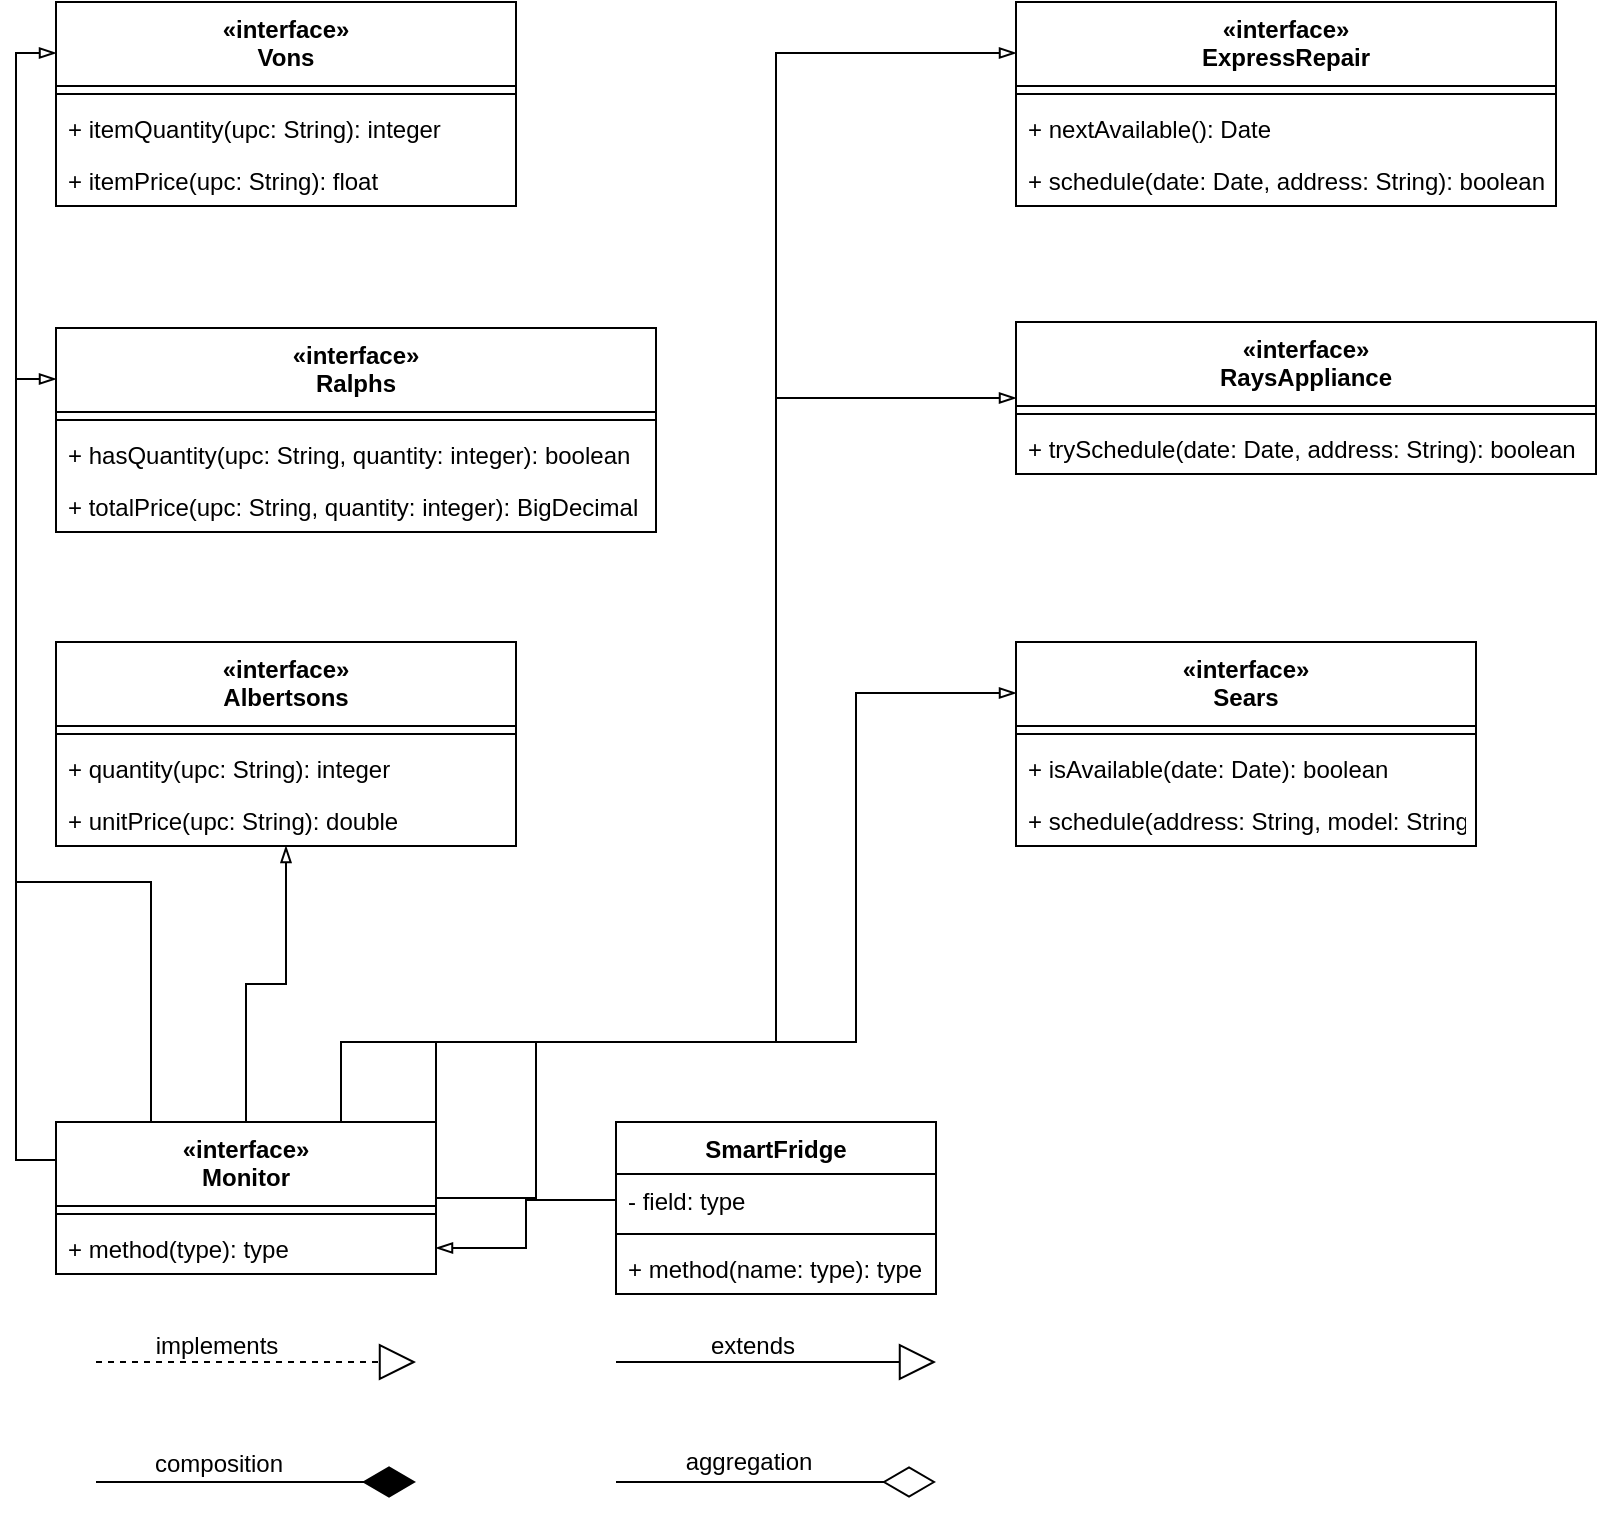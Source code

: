 <mxfile version="12.4.1" type="github" pages="2">
  <diagram id="z9E2HfaiViPVtJKLez_Z" name="ClassDiagram_SmartFridge">
    <mxGraphModel dx="2241" dy="836" grid="1" gridSize="10" guides="1" tooltips="1" connect="1" arrows="1" fold="1" page="1" pageScale="1" pageWidth="850" pageHeight="1100" math="0" shadow="0">
      <root>
        <mxCell id="0"/>
        <mxCell id="1" parent="0"/>
        <mxCell id="-ig6XEDNGkgXrQry_GE1-1" value="«interface»&#xa;Vons" style="swimlane;fontStyle=1;align=center;verticalAlign=top;childLayout=stackLayout;horizontal=1;startSize=42;horizontalStack=0;resizeParent=1;resizeParentMax=0;resizeLast=0;collapsible=1;marginBottom=0;" vertex="1" parent="1">
          <mxGeometry width="230" height="102" as="geometry"/>
        </mxCell>
        <mxCell id="-ig6XEDNGkgXrQry_GE1-2" value="" style="line;strokeWidth=1;fillColor=none;align=left;verticalAlign=middle;spacingTop=-1;spacingLeft=3;spacingRight=3;rotatable=0;labelPosition=right;points=[];portConstraint=eastwest;" vertex="1" parent="-ig6XEDNGkgXrQry_GE1-1">
          <mxGeometry y="42" width="230" height="8" as="geometry"/>
        </mxCell>
        <mxCell id="-ig6XEDNGkgXrQry_GE1-3" value="+ itemQuantity(upc: String): integer" style="text;strokeColor=none;fillColor=none;align=left;verticalAlign=top;spacingLeft=4;spacingRight=4;overflow=hidden;rotatable=0;points=[[0,0.5],[1,0.5]];portConstraint=eastwest;" vertex="1" parent="-ig6XEDNGkgXrQry_GE1-1">
          <mxGeometry y="50" width="230" height="26" as="geometry"/>
        </mxCell>
        <mxCell id="-ig6XEDNGkgXrQry_GE1-4" value="+ itemPrice(upc: String): float" style="text;strokeColor=none;fillColor=none;align=left;verticalAlign=top;spacingLeft=4;spacingRight=4;overflow=hidden;rotatable=0;points=[[0,0.5],[1,0.5]];portConstraint=eastwest;" vertex="1" parent="-ig6XEDNGkgXrQry_GE1-1">
          <mxGeometry y="76" width="230" height="26" as="geometry"/>
        </mxCell>
        <mxCell id="-ig6XEDNGkgXrQry_GE1-5" value="«interface»&#xa;ExpressRepair" style="swimlane;fontStyle=1;align=center;verticalAlign=top;childLayout=stackLayout;horizontal=1;startSize=42;horizontalStack=0;resizeParent=1;resizeParentMax=0;resizeLast=0;collapsible=1;marginBottom=0;" vertex="1" parent="1">
          <mxGeometry x="480" width="270" height="102" as="geometry"/>
        </mxCell>
        <mxCell id="-ig6XEDNGkgXrQry_GE1-6" value="" style="line;strokeWidth=1;fillColor=none;align=left;verticalAlign=middle;spacingTop=-1;spacingLeft=3;spacingRight=3;rotatable=0;labelPosition=right;points=[];portConstraint=eastwest;" vertex="1" parent="-ig6XEDNGkgXrQry_GE1-5">
          <mxGeometry y="42" width="270" height="8" as="geometry"/>
        </mxCell>
        <mxCell id="-ig6XEDNGkgXrQry_GE1-7" value="+ nextAvailable(): Date" style="text;strokeColor=none;fillColor=none;align=left;verticalAlign=top;spacingLeft=4;spacingRight=4;overflow=hidden;rotatable=0;points=[[0,0.5],[1,0.5]];portConstraint=eastwest;" vertex="1" parent="-ig6XEDNGkgXrQry_GE1-5">
          <mxGeometry y="50" width="270" height="26" as="geometry"/>
        </mxCell>
        <mxCell id="-ig6XEDNGkgXrQry_GE1-8" value="+ schedule(date: Date, address: String): boolean" style="text;strokeColor=none;fillColor=none;align=left;verticalAlign=top;spacingLeft=4;spacingRight=4;overflow=hidden;rotatable=0;points=[[0,0.5],[1,0.5]];portConstraint=eastwest;" vertex="1" parent="-ig6XEDNGkgXrQry_GE1-5">
          <mxGeometry y="76" width="270" height="26" as="geometry"/>
        </mxCell>
        <mxCell id="-ig6XEDNGkgXrQry_GE1-9" value="«interface»&#xa;Sears" style="swimlane;fontStyle=1;align=center;verticalAlign=top;childLayout=stackLayout;horizontal=1;startSize=42;horizontalStack=0;resizeParent=1;resizeParentMax=0;resizeLast=0;collapsible=1;marginBottom=0;" vertex="1" parent="1">
          <mxGeometry x="480" y="320" width="230" height="102" as="geometry"/>
        </mxCell>
        <mxCell id="-ig6XEDNGkgXrQry_GE1-10" value="" style="line;strokeWidth=1;fillColor=none;align=left;verticalAlign=middle;spacingTop=-1;spacingLeft=3;spacingRight=3;rotatable=0;labelPosition=right;points=[];portConstraint=eastwest;" vertex="1" parent="-ig6XEDNGkgXrQry_GE1-9">
          <mxGeometry y="42" width="230" height="8" as="geometry"/>
        </mxCell>
        <mxCell id="-ig6XEDNGkgXrQry_GE1-11" value="+ isAvailable(date: Date): boolean" style="text;strokeColor=none;fillColor=none;align=left;verticalAlign=top;spacingLeft=4;spacingRight=4;overflow=hidden;rotatable=0;points=[[0,0.5],[1,0.5]];portConstraint=eastwest;" vertex="1" parent="-ig6XEDNGkgXrQry_GE1-9">
          <mxGeometry y="50" width="230" height="26" as="geometry"/>
        </mxCell>
        <mxCell id="-ig6XEDNGkgXrQry_GE1-12" value="+ schedule(address: String, model: String, date: Date)" style="text;strokeColor=none;fillColor=none;align=left;verticalAlign=top;spacingLeft=4;spacingRight=4;overflow=hidden;rotatable=0;points=[[0,0.5],[1,0.5]];portConstraint=eastwest;" vertex="1" parent="-ig6XEDNGkgXrQry_GE1-9">
          <mxGeometry y="76" width="230" height="26" as="geometry"/>
        </mxCell>
        <mxCell id="-ig6XEDNGkgXrQry_GE1-13" value="«interface»&#xa;RaysAppliance" style="swimlane;fontStyle=1;align=center;verticalAlign=top;childLayout=stackLayout;horizontal=1;startSize=42;horizontalStack=0;resizeParent=1;resizeParentMax=0;resizeLast=0;collapsible=1;marginBottom=0;" vertex="1" parent="1">
          <mxGeometry x="480" y="160" width="290" height="76" as="geometry"/>
        </mxCell>
        <mxCell id="-ig6XEDNGkgXrQry_GE1-14" value="" style="line;strokeWidth=1;fillColor=none;align=left;verticalAlign=middle;spacingTop=-1;spacingLeft=3;spacingRight=3;rotatable=0;labelPosition=right;points=[];portConstraint=eastwest;" vertex="1" parent="-ig6XEDNGkgXrQry_GE1-13">
          <mxGeometry y="42" width="290" height="8" as="geometry"/>
        </mxCell>
        <mxCell id="-ig6XEDNGkgXrQry_GE1-15" value="+ trySchedule(date: Date, address: String): boolean" style="text;strokeColor=none;fillColor=none;align=left;verticalAlign=top;spacingLeft=4;spacingRight=4;overflow=hidden;rotatable=0;points=[[0,0.5],[1,0.5]];portConstraint=eastwest;" vertex="1" parent="-ig6XEDNGkgXrQry_GE1-13">
          <mxGeometry y="50" width="290" height="26" as="geometry"/>
        </mxCell>
        <mxCell id="-ig6XEDNGkgXrQry_GE1-16" value="«interface»&#xa;Albertsons" style="swimlane;fontStyle=1;align=center;verticalAlign=top;childLayout=stackLayout;horizontal=1;startSize=42;horizontalStack=0;resizeParent=1;resizeParentMax=0;resizeLast=0;collapsible=1;marginBottom=0;" vertex="1" parent="1">
          <mxGeometry y="320" width="230" height="102" as="geometry"/>
        </mxCell>
        <mxCell id="-ig6XEDNGkgXrQry_GE1-17" value="" style="line;strokeWidth=1;fillColor=none;align=left;verticalAlign=middle;spacingTop=-1;spacingLeft=3;spacingRight=3;rotatable=0;labelPosition=right;points=[];portConstraint=eastwest;" vertex="1" parent="-ig6XEDNGkgXrQry_GE1-16">
          <mxGeometry y="42" width="230" height="8" as="geometry"/>
        </mxCell>
        <mxCell id="-ig6XEDNGkgXrQry_GE1-18" value="+ quantity(upc: String): integer" style="text;strokeColor=none;fillColor=none;align=left;verticalAlign=top;spacingLeft=4;spacingRight=4;overflow=hidden;rotatable=0;points=[[0,0.5],[1,0.5]];portConstraint=eastwest;" vertex="1" parent="-ig6XEDNGkgXrQry_GE1-16">
          <mxGeometry y="50" width="230" height="26" as="geometry"/>
        </mxCell>
        <mxCell id="-ig6XEDNGkgXrQry_GE1-19" value="+ unitPrice(upc: String): double" style="text;strokeColor=none;fillColor=none;align=left;verticalAlign=top;spacingLeft=4;spacingRight=4;overflow=hidden;rotatable=0;points=[[0,0.5],[1,0.5]];portConstraint=eastwest;" vertex="1" parent="-ig6XEDNGkgXrQry_GE1-16">
          <mxGeometry y="76" width="230" height="26" as="geometry"/>
        </mxCell>
        <mxCell id="-ig6XEDNGkgXrQry_GE1-20" value="«interface»&#xa;Ralphs" style="swimlane;fontStyle=1;align=center;verticalAlign=top;childLayout=stackLayout;horizontal=1;startSize=42;horizontalStack=0;resizeParent=1;resizeParentMax=0;resizeLast=0;collapsible=1;marginBottom=0;" vertex="1" parent="1">
          <mxGeometry y="163" width="300" height="102" as="geometry"/>
        </mxCell>
        <mxCell id="-ig6XEDNGkgXrQry_GE1-21" value="" style="line;strokeWidth=1;fillColor=none;align=left;verticalAlign=middle;spacingTop=-1;spacingLeft=3;spacingRight=3;rotatable=0;labelPosition=right;points=[];portConstraint=eastwest;" vertex="1" parent="-ig6XEDNGkgXrQry_GE1-20">
          <mxGeometry y="42" width="300" height="8" as="geometry"/>
        </mxCell>
        <mxCell id="-ig6XEDNGkgXrQry_GE1-22" value="+ hasQuantity(upc: String, quantity: integer): boolean" style="text;strokeColor=none;fillColor=none;align=left;verticalAlign=top;spacingLeft=4;spacingRight=4;overflow=hidden;rotatable=0;points=[[0,0.5],[1,0.5]];portConstraint=eastwest;" vertex="1" parent="-ig6XEDNGkgXrQry_GE1-20">
          <mxGeometry y="50" width="300" height="26" as="geometry"/>
        </mxCell>
        <mxCell id="-ig6XEDNGkgXrQry_GE1-23" value="+ totalPrice(upc: String, quantity: integer): BigDecimal" style="text;strokeColor=none;fillColor=none;align=left;verticalAlign=top;spacingLeft=4;spacingRight=4;overflow=hidden;rotatable=0;points=[[0,0.5],[1,0.5]];portConstraint=eastwest;" vertex="1" parent="-ig6XEDNGkgXrQry_GE1-20">
          <mxGeometry y="76" width="300" height="26" as="geometry"/>
        </mxCell>
        <mxCell id="OHUQc1ipYSVph8CtJDgN-2" style="edgeStyle=orthogonalEdgeStyle;rounded=0;orthogonalLoop=1;jettySize=auto;html=1;endArrow=blockThin;endFill=0;" edge="1" parent="1" source="-ig6XEDNGkgXrQry_GE1-24" target="-ig6XEDNGkgXrQry_GE1-16">
          <mxGeometry relative="1" as="geometry"/>
        </mxCell>
        <mxCell id="OHUQc1ipYSVph8CtJDgN-3" style="edgeStyle=orthogonalEdgeStyle;rounded=0;orthogonalLoop=1;jettySize=auto;html=1;exitX=0.25;exitY=0;exitDx=0;exitDy=0;entryX=0;entryY=0.25;entryDx=0;entryDy=0;endArrow=blockThin;endFill=0;" edge="1" parent="1" source="-ig6XEDNGkgXrQry_GE1-24" target="-ig6XEDNGkgXrQry_GE1-20">
          <mxGeometry relative="1" as="geometry">
            <Array as="points">
              <mxPoint x="47" y="440"/>
              <mxPoint x="-20" y="440"/>
              <mxPoint x="-20" y="189"/>
            </Array>
          </mxGeometry>
        </mxCell>
        <mxCell id="OHUQc1ipYSVph8CtJDgN-4" style="edgeStyle=orthogonalEdgeStyle;rounded=0;orthogonalLoop=1;jettySize=auto;html=1;exitX=0;exitY=0.25;exitDx=0;exitDy=0;entryX=0;entryY=0.25;entryDx=0;entryDy=0;endArrow=blockThin;endFill=0;" edge="1" parent="1" source="-ig6XEDNGkgXrQry_GE1-24" target="-ig6XEDNGkgXrQry_GE1-1">
          <mxGeometry relative="1" as="geometry"/>
        </mxCell>
        <mxCell id="OHUQc1ipYSVph8CtJDgN-5" style="edgeStyle=orthogonalEdgeStyle;rounded=0;orthogonalLoop=1;jettySize=auto;html=1;exitX=1;exitY=0.5;exitDx=0;exitDy=0;entryX=0;entryY=0.25;entryDx=0;entryDy=0;endArrow=blockThin;endFill=0;" edge="1" parent="1" source="-ig6XEDNGkgXrQry_GE1-24" target="-ig6XEDNGkgXrQry_GE1-9">
          <mxGeometry relative="1" as="geometry">
            <Array as="points">
              <mxPoint x="240" y="598"/>
              <mxPoint x="240" y="520"/>
              <mxPoint x="400" y="520"/>
              <mxPoint x="400" y="345"/>
            </Array>
          </mxGeometry>
        </mxCell>
        <mxCell id="OHUQc1ipYSVph8CtJDgN-11" style="edgeStyle=orthogonalEdgeStyle;rounded=0;orthogonalLoop=1;jettySize=auto;html=1;exitX=1;exitY=0.25;exitDx=0;exitDy=0;entryX=0;entryY=0.5;entryDx=0;entryDy=0;endArrow=blockThin;endFill=0;" edge="1" parent="1" source="-ig6XEDNGkgXrQry_GE1-24" target="-ig6XEDNGkgXrQry_GE1-13">
          <mxGeometry relative="1" as="geometry">
            <Array as="points">
              <mxPoint x="190" y="520"/>
              <mxPoint x="360" y="520"/>
              <mxPoint x="360" y="198"/>
            </Array>
          </mxGeometry>
        </mxCell>
        <mxCell id="OHUQc1ipYSVph8CtJDgN-12" style="edgeStyle=orthogonalEdgeStyle;rounded=0;orthogonalLoop=1;jettySize=auto;html=1;exitX=0.75;exitY=0;exitDx=0;exitDy=0;entryX=0;entryY=0.25;entryDx=0;entryDy=0;endArrow=blockThin;endFill=0;" edge="1" parent="1" source="-ig6XEDNGkgXrQry_GE1-24" target="-ig6XEDNGkgXrQry_GE1-5">
          <mxGeometry relative="1" as="geometry">
            <Array as="points">
              <mxPoint x="143" y="520"/>
              <mxPoint x="360" y="520"/>
              <mxPoint x="360" y="25"/>
            </Array>
          </mxGeometry>
        </mxCell>
        <mxCell id="-ig6XEDNGkgXrQry_GE1-24" value="«interface»&#xa;Monitor" style="swimlane;fontStyle=1;align=center;verticalAlign=top;childLayout=stackLayout;horizontal=1;startSize=42;horizontalStack=0;resizeParent=1;resizeParentMax=0;resizeLast=0;collapsible=1;marginBottom=0;" vertex="1" parent="1">
          <mxGeometry y="560" width="190" height="76" as="geometry"/>
        </mxCell>
        <mxCell id="-ig6XEDNGkgXrQry_GE1-25" value="" style="line;strokeWidth=1;fillColor=none;align=left;verticalAlign=middle;spacingTop=-1;spacingLeft=3;spacingRight=3;rotatable=0;labelPosition=right;points=[];portConstraint=eastwest;" vertex="1" parent="-ig6XEDNGkgXrQry_GE1-24">
          <mxGeometry y="42" width="190" height="8" as="geometry"/>
        </mxCell>
        <mxCell id="-ig6XEDNGkgXrQry_GE1-26" value="+ method(type): type" style="text;strokeColor=none;fillColor=none;align=left;verticalAlign=top;spacingLeft=4;spacingRight=4;overflow=hidden;rotatable=0;points=[[0,0.5],[1,0.5]];portConstraint=eastwest;" vertex="1" parent="-ig6XEDNGkgXrQry_GE1-24">
          <mxGeometry y="50" width="190" height="26" as="geometry"/>
        </mxCell>
        <mxCell id="-ig6XEDNGkgXrQry_GE1-27" value="SmartFridge" style="swimlane;fontStyle=1;align=center;verticalAlign=top;childLayout=stackLayout;horizontal=1;startSize=26;horizontalStack=0;resizeParent=1;resizeParentMax=0;resizeLast=0;collapsible=1;marginBottom=0;" vertex="1" parent="1">
          <mxGeometry x="280" y="560" width="160" height="86" as="geometry"/>
        </mxCell>
        <mxCell id="-ig6XEDNGkgXrQry_GE1-28" value="- field: type" style="text;strokeColor=none;fillColor=none;align=left;verticalAlign=top;spacingLeft=4;spacingRight=4;overflow=hidden;rotatable=0;points=[[0,0.5],[1,0.5]];portConstraint=eastwest;" vertex="1" parent="-ig6XEDNGkgXrQry_GE1-27">
          <mxGeometry y="26" width="160" height="26" as="geometry"/>
        </mxCell>
        <mxCell id="-ig6XEDNGkgXrQry_GE1-29" value="" style="line;strokeWidth=1;fillColor=none;align=left;verticalAlign=middle;spacingTop=-1;spacingLeft=3;spacingRight=3;rotatable=0;labelPosition=right;points=[];portConstraint=eastwest;" vertex="1" parent="-ig6XEDNGkgXrQry_GE1-27">
          <mxGeometry y="52" width="160" height="8" as="geometry"/>
        </mxCell>
        <mxCell id="-ig6XEDNGkgXrQry_GE1-30" value="+ method(name: type): type" style="text;strokeColor=none;fillColor=none;align=left;verticalAlign=top;spacingLeft=4;spacingRight=4;overflow=hidden;rotatable=0;points=[[0,0.5],[1,0.5]];portConstraint=eastwest;" vertex="1" parent="-ig6XEDNGkgXrQry_GE1-27">
          <mxGeometry y="60" width="160" height="26" as="geometry"/>
        </mxCell>
        <mxCell id="-ig6XEDNGkgXrQry_GE1-31" value="" style="endArrow=block;dashed=1;endFill=0;endSize=16;html=1;" edge="1" parent="1">
          <mxGeometry width="160" relative="1" as="geometry">
            <mxPoint x="20" y="680" as="sourcePoint"/>
            <mxPoint x="180" y="680" as="targetPoint"/>
          </mxGeometry>
        </mxCell>
        <mxCell id="-ig6XEDNGkgXrQry_GE1-32" value="implements" style="text;html=1;align=center;verticalAlign=bottom;resizable=0;points=[];;labelBackgroundColor=#ffffff;" vertex="1" connectable="0" parent="-ig6XEDNGkgXrQry_GE1-31">
          <mxGeometry x="-0.3" y="-1" relative="1" as="geometry">
            <mxPoint x="4" y="-1" as="offset"/>
          </mxGeometry>
        </mxCell>
        <mxCell id="-ig6XEDNGkgXrQry_GE1-33" value="" style="endArrow=block;endSize=16;endFill=0;html=1;" edge="1" parent="1">
          <mxGeometry width="160" relative="1" as="geometry">
            <mxPoint x="280" y="680" as="sourcePoint"/>
            <mxPoint x="440" y="680" as="targetPoint"/>
          </mxGeometry>
        </mxCell>
        <mxCell id="-ig6XEDNGkgXrQry_GE1-34" value="extends" style="text;html=1;align=center;verticalAlign=bottom;resizable=0;points=[];;labelBackgroundColor=#ffffff;" vertex="1" connectable="0" parent="-ig6XEDNGkgXrQry_GE1-33">
          <mxGeometry x="-0.15" relative="1" as="geometry">
            <mxPoint as="offset"/>
          </mxGeometry>
        </mxCell>
        <mxCell id="-ig6XEDNGkgXrQry_GE1-35" value="" style="endArrow=diamondThin;endFill=1;endSize=24;html=1;" edge="1" parent="1">
          <mxGeometry width="160" relative="1" as="geometry">
            <mxPoint x="20" y="740" as="sourcePoint"/>
            <mxPoint x="180" y="740" as="targetPoint"/>
          </mxGeometry>
        </mxCell>
        <mxCell id="-ig6XEDNGkgXrQry_GE1-36" value="composition" style="text;html=1;align=center;verticalAlign=bottom;resizable=0;points=[];;labelBackgroundColor=#ffffff;" vertex="1" connectable="0" parent="-ig6XEDNGkgXrQry_GE1-35">
          <mxGeometry x="-0.237" y="1" relative="1" as="geometry">
            <mxPoint as="offset"/>
          </mxGeometry>
        </mxCell>
        <mxCell id="-ig6XEDNGkgXrQry_GE1-37" value="" style="endArrow=diamondThin;endFill=0;endSize=24;html=1;" edge="1" parent="1">
          <mxGeometry width="160" relative="1" as="geometry">
            <mxPoint x="280" y="740" as="sourcePoint"/>
            <mxPoint x="440" y="740" as="targetPoint"/>
          </mxGeometry>
        </mxCell>
        <mxCell id="-ig6XEDNGkgXrQry_GE1-38" value="aggregation" style="text;html=1;align=center;verticalAlign=bottom;resizable=0;points=[];;labelBackgroundColor=#ffffff;" vertex="1" connectable="0" parent="-ig6XEDNGkgXrQry_GE1-37">
          <mxGeometry x="-0.175" y="2" relative="1" as="geometry">
            <mxPoint as="offset"/>
          </mxGeometry>
        </mxCell>
        <mxCell id="OHUQc1ipYSVph8CtJDgN-1" style="edgeStyle=orthogonalEdgeStyle;rounded=0;orthogonalLoop=1;jettySize=auto;html=1;endArrow=blockThin;endFill=0;entryX=1;entryY=0.5;entryDx=0;entryDy=0;" edge="1" parent="1" source="-ig6XEDNGkgXrQry_GE1-28" target="-ig6XEDNGkgXrQry_GE1-26">
          <mxGeometry relative="1" as="geometry">
            <mxPoint x="210" y="599" as="targetPoint"/>
          </mxGeometry>
        </mxCell>
      </root>
    </mxGraphModel>
  </diagram>
  <diagram id="VC-fbIuvGJYDDxZZ6xTv" name="SequenceDiagram_SmartFridge">
    <mxGraphModel dx="1182" dy="711" grid="1" gridSize="10" guides="1" tooltips="1" connect="1" arrows="1" fold="1" page="1" pageScale="1" pageWidth="850" pageHeight="1100" math="0" shadow="0">
      <root>
        <mxCell id="ZcSr3NB8u_nz78DxC8lj-0"/>
        <mxCell id="ZcSr3NB8u_nz78DxC8lj-1" parent="ZcSr3NB8u_nz78DxC8lj-0"/>
        <mxCell id="xlSzm6LqCcU1XExFqyf4-0" style="edgeStyle=orthogonalEdgeStyle;rounded=0;orthogonalLoop=1;jettySize=auto;html=1;endArrow=blockThin;endFill=0;dashed=1;" edge="1" parent="ZcSr3NB8u_nz78DxC8lj-1" source="7dQQDA-TgyCyUY0KTEKj-0">
          <mxGeometry relative="1" as="geometry">
            <mxPoint x="140" y="640" as="targetPoint"/>
          </mxGeometry>
        </mxCell>
        <mxCell id="7dQQDA-TgyCyUY0KTEKj-0" value="SmartFridge" style="html=1;" vertex="1" parent="ZcSr3NB8u_nz78DxC8lj-1">
          <mxGeometry x="80" y="80" width="120" height="40" as="geometry"/>
        </mxCell>
        <mxCell id="xlSzm6LqCcU1XExFqyf4-1" style="edgeStyle=orthogonalEdgeStyle;rounded=0;orthogonalLoop=1;jettySize=auto;html=1;endArrow=blockThin;endFill=0;dashed=1;" edge="1" parent="ZcSr3NB8u_nz78DxC8lj-1" source="7dQQDA-TgyCyUY0KTEKj-1">
          <mxGeometry relative="1" as="geometry">
            <mxPoint x="340" y="640" as="targetPoint"/>
          </mxGeometry>
        </mxCell>
        <mxCell id="7dQQDA-TgyCyUY0KTEKj-1" value="Monitor" style="html=1;" vertex="1" parent="ZcSr3NB8u_nz78DxC8lj-1">
          <mxGeometry x="280" y="80" width="120" height="40" as="geometry"/>
        </mxCell>
        <mxCell id="xlSzm6LqCcU1XExFqyf4-2" style="edgeStyle=orthogonalEdgeStyle;rounded=0;orthogonalLoop=1;jettySize=auto;html=1;endArrow=blockThin;endFill=0;dashed=1;" edge="1" parent="ZcSr3NB8u_nz78DxC8lj-1" source="7dQQDA-TgyCyUY0KTEKj-2">
          <mxGeometry relative="1" as="geometry">
            <mxPoint x="540" y="640" as="targetPoint"/>
          </mxGeometry>
        </mxCell>
        <mxCell id="7dQQDA-TgyCyUY0KTEKj-2" value="Servers" style="html=1;" vertex="1" parent="ZcSr3NB8u_nz78DxC8lj-1">
          <mxGeometry x="480" y="80" width="120" height="40" as="geometry"/>
        </mxCell>
      </root>
    </mxGraphModel>
  </diagram>
</mxfile>
